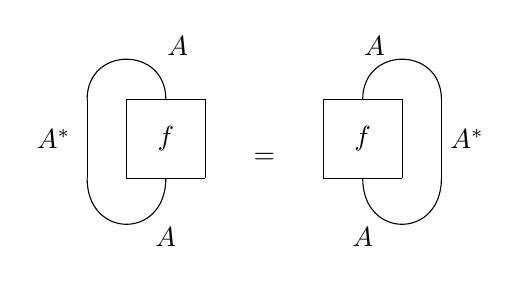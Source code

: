 \begin{tikzpicture}
	\begin{pgfonlayer}{nodelayer}
		\node [style=none] (0) at (3.75, 3) {};
		\node [style=none] (1) at (4.75, 3) {};
		\node [style=none] (2) at (4.25, 3) {};
		\node [style=none] (3) at (3.25, 3) {};
		\node [style=none] (4) at (3.25, 2) {};
		\node [style=none] (5) at (4.25, 2) {};
		\node [style=none] (6) at (3.75, 2) {};
		\node [style=none] (7) at (4.75, 2) {};
		\node [style=none] (8) at (3.75, 2.5) {$f$};
		\node [style=none] (9) at (5.075, 2.5) {$A^{*}$};
		\node [style=none] (10) at (3.9, 3.675) {$A$};
		\node [style=none] (11) at (3.75, 1.25) {$A$};
		\node [style=none] (13) at (1.25, 3) {};
		\node [style=none] (14) at (0.25, 3) {};
		\node [style=none] (15) at (1.75, 3) {};
		\node [style=none] (16) at (0.75, 3) {};
		\node [style=none] (17) at (0.75, 2) {};
		\node [style=none] (18) at (1.75, 2) {};
		\node [style=none] (19) at (1.25, 2) {};
		\node [style=none] (20) at (0.25, 2) {};
		\node [style=none] (21) at (1.25, 2.5) {$f$};
		\node [style=none] (22) at (-0.175, 2.5) {$A^{*}$};
		\node [style=none] (23) at (1.4, 3.675) {$A$};
		\node [style=none] (24) at (1.25, 1.25) {$A$};
		\node [style=none] (25) at (2.5, 2.25) {$=$};
	\end{pgfonlayer}
	\begin{pgfonlayer}{edgelayer}
		\draw [in=90, out=90, looseness=1.75] (0.center) to (1.center);
		\draw (2.center) to (5.center);
		\draw (5.center) to (4.center);
		\draw (4.center) to (3.center);
		\draw (3.center) to (2.center);
		\draw [in=-90, out=-90, looseness=2.00] (6.center) to (7.center);
		\draw (1.center) to (7.center);
		\draw [in=90, out=90, looseness=1.75] (13.center) to (14.center);
		\draw (15.center) to (18.center);
		\draw (18.center) to (17.center);
		\draw (17.center) to (16.center);
		\draw (16.center) to (15.center);
		\draw [in=-90, out=-90, looseness=2.00] (19.center) to (20.center);
		\draw (14.center) to (20.center);
	\end{pgfonlayer}
\end{tikzpicture}
